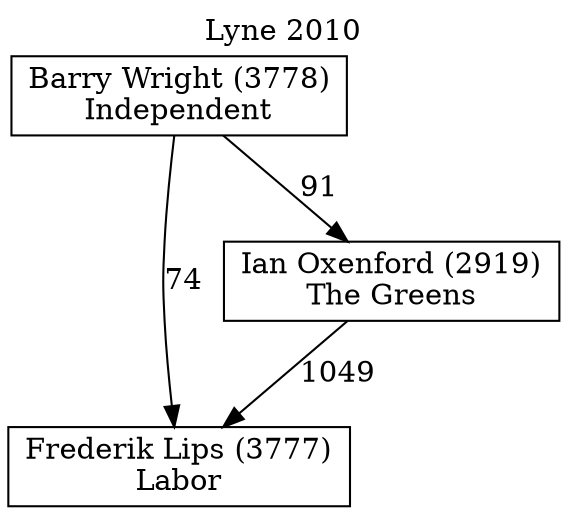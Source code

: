 // House preference flow
digraph "Frederik Lips (3777)_Lyne_2010" {
	graph [label="Lyne 2010" labelloc=t mclimit=10]
	node [shape=box]
	"Barry Wright (3778)" [label="Barry Wright (3778)
Independent"]
	"Frederik Lips (3777)" [label="Frederik Lips (3777)
Labor"]
	"Ian Oxenford (2919)" [label="Ian Oxenford (2919)
The Greens"]
	"Barry Wright (3778)" -> "Frederik Lips (3777)" [label=74]
	"Barry Wright (3778)" -> "Ian Oxenford (2919)" [label=91]
	"Ian Oxenford (2919)" -> "Frederik Lips (3777)" [label=1049]
}
